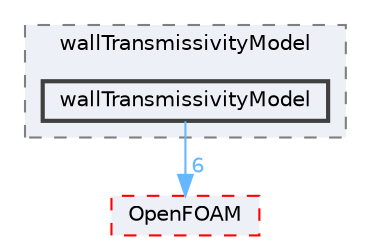 digraph "src/thermophysicalModels/radiation/submodels/wallTransmissivityModel/wallTransmissivityModel"
{
 // LATEX_PDF_SIZE
  bgcolor="transparent";
  edge [fontname=Helvetica,fontsize=10,labelfontname=Helvetica,labelfontsize=10];
  node [fontname=Helvetica,fontsize=10,shape=box,height=0.2,width=0.4];
  compound=true
  subgraph clusterdir_43db98e59e79a0aa973423e13a555c3c {
    graph [ bgcolor="#edf0f7", pencolor="grey50", label="wallTransmissivityModel", fontname=Helvetica,fontsize=10 style="filled,dashed", URL="dir_43db98e59e79a0aa973423e13a555c3c.html",tooltip=""]
  dir_912ba7242bfa64d3623f4d549533962c [label="wallTransmissivityModel", fillcolor="#edf0f7", color="grey25", style="filled,bold", URL="dir_912ba7242bfa64d3623f4d549533962c.html",tooltip=""];
  }
  dir_c5473ff19b20e6ec4dfe5c310b3778a8 [label="OpenFOAM", fillcolor="#edf0f7", color="red", style="filled,dashed", URL="dir_c5473ff19b20e6ec4dfe5c310b3778a8.html",tooltip=""];
  dir_912ba7242bfa64d3623f4d549533962c->dir_c5473ff19b20e6ec4dfe5c310b3778a8 [headlabel="6", labeldistance=1.5 headhref="dir_004370_002695.html" href="dir_004370_002695.html" color="steelblue1" fontcolor="steelblue1"];
}
